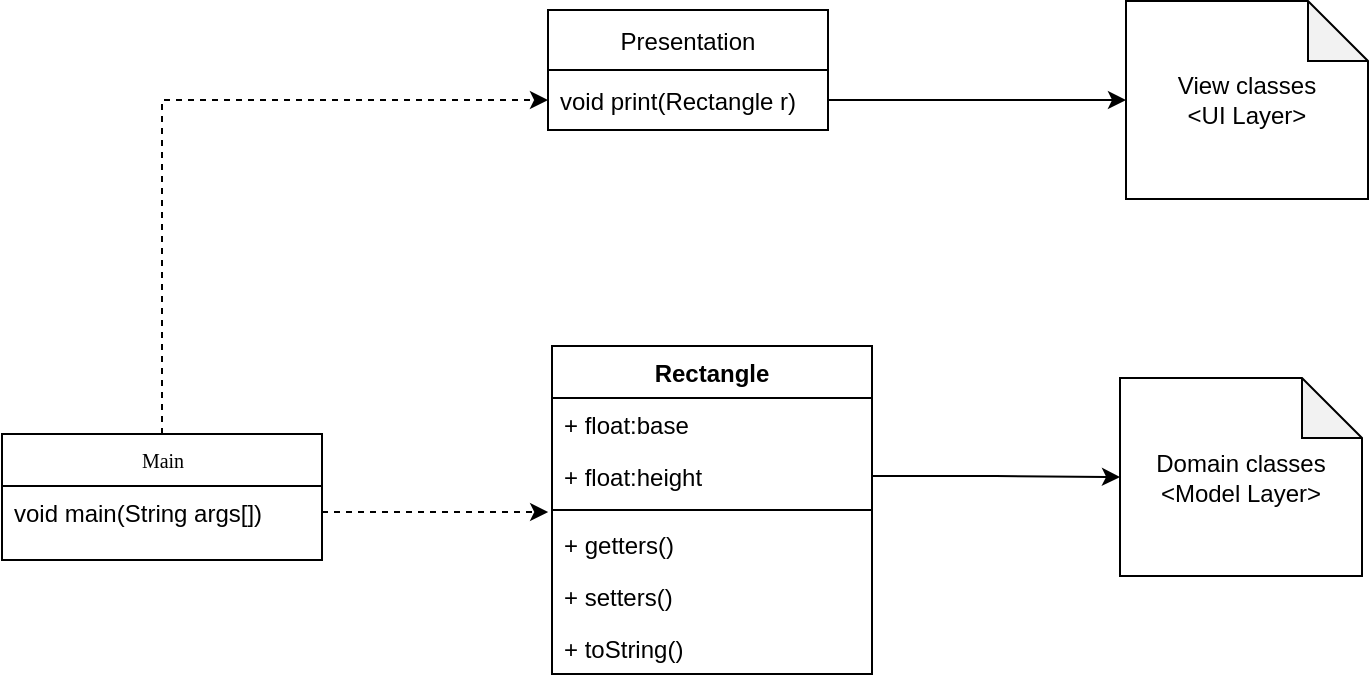 <mxfile version="16.2.6" type="device"><diagram name="Page-1" id="c4acf3e9-155e-7222-9cf6-157b1a14988f"><mxGraphModel dx="1422" dy="794" grid="0" gridSize="10" guides="1" tooltips="1" connect="1" arrows="1" fold="1" page="1" pageScale="1" pageWidth="850" pageHeight="1100" background="none" math="0" shadow="0"><root><mxCell id="0"/><mxCell id="1" parent="0"/><mxCell id="m9jh-0AxV0okaxzxDOXs-6" style="edgeStyle=orthogonalEdgeStyle;rounded=0;orthogonalLoop=1;jettySize=auto;html=1;entryX=0;entryY=0.5;entryDx=0;entryDy=0;dashed=1;" edge="1" parent="1" source="17acba5748e5396b-30" target="m9jh-0AxV0okaxzxDOXs-4"><mxGeometry relative="1" as="geometry"/></mxCell><mxCell id="17acba5748e5396b-30" value="Main" style="swimlane;html=1;fontStyle=0;childLayout=stackLayout;horizontal=1;startSize=26;fillColor=none;horizontalStack=0;resizeParent=1;resizeLast=0;collapsible=1;marginBottom=0;swimlaneFillColor=#ffffff;rounded=0;shadow=0;comic=0;labelBackgroundColor=none;strokeWidth=1;fontFamily=Verdana;fontSize=10;align=center;" parent="1" vertex="1"><mxGeometry x="54" y="341" width="160" height="63" as="geometry"/></mxCell><mxCell id="17acba5748e5396b-33" value="void main(String args[])" style="text;html=1;strokeColor=none;fillColor=none;align=left;verticalAlign=top;spacingLeft=4;spacingRight=4;whiteSpace=wrap;overflow=hidden;rotatable=0;points=[[0,0.5],[1,0.5]];portConstraint=eastwest;" parent="17acba5748e5396b-30" vertex="1"><mxGeometry y="26" width="160" height="26" as="geometry"/></mxCell><mxCell id="m9jh-0AxV0okaxzxDOXs-1" value="Presentation" style="swimlane;fontStyle=0;childLayout=stackLayout;horizontal=1;startSize=30;horizontalStack=0;resizeParent=1;resizeParentMax=0;resizeLast=0;collapsible=1;marginBottom=0;" vertex="1" parent="1"><mxGeometry x="327" y="129" width="140" height="60" as="geometry"/></mxCell><mxCell id="m9jh-0AxV0okaxzxDOXs-4" value="void print(Rectangle r)" style="text;strokeColor=none;fillColor=none;align=left;verticalAlign=middle;spacingLeft=4;spacingRight=4;overflow=hidden;points=[[0,0.5],[1,0.5]];portConstraint=eastwest;rotatable=0;" vertex="1" parent="m9jh-0AxV0okaxzxDOXs-1"><mxGeometry y="30" width="140" height="30" as="geometry"/></mxCell><mxCell id="m9jh-0AxV0okaxzxDOXs-9" value="Rectangle" style="swimlane;fontStyle=1;align=center;verticalAlign=top;childLayout=stackLayout;horizontal=1;startSize=26;horizontalStack=0;resizeParent=1;resizeParentMax=0;resizeLast=0;collapsible=1;marginBottom=0;" vertex="1" parent="1"><mxGeometry x="329" y="297" width="160" height="164" as="geometry"/></mxCell><mxCell id="m9jh-0AxV0okaxzxDOXs-10" value="+ float:base" style="text;strokeColor=none;fillColor=none;align=left;verticalAlign=top;spacingLeft=4;spacingRight=4;overflow=hidden;rotatable=0;points=[[0,0.5],[1,0.5]];portConstraint=eastwest;" vertex="1" parent="m9jh-0AxV0okaxzxDOXs-9"><mxGeometry y="26" width="160" height="26" as="geometry"/></mxCell><mxCell id="m9jh-0AxV0okaxzxDOXs-13" value="+ float:height" style="text;strokeColor=none;fillColor=none;align=left;verticalAlign=top;spacingLeft=4;spacingRight=4;overflow=hidden;rotatable=0;points=[[0,0.5],[1,0.5]];portConstraint=eastwest;" vertex="1" parent="m9jh-0AxV0okaxzxDOXs-9"><mxGeometry y="52" width="160" height="26" as="geometry"/></mxCell><mxCell id="m9jh-0AxV0okaxzxDOXs-11" value="" style="line;strokeWidth=1;fillColor=none;align=left;verticalAlign=middle;spacingTop=-1;spacingLeft=3;spacingRight=3;rotatable=0;labelPosition=right;points=[];portConstraint=eastwest;" vertex="1" parent="m9jh-0AxV0okaxzxDOXs-9"><mxGeometry y="78" width="160" height="8" as="geometry"/></mxCell><mxCell id="m9jh-0AxV0okaxzxDOXs-12" value="+ getters()" style="text;strokeColor=none;fillColor=none;align=left;verticalAlign=top;spacingLeft=4;spacingRight=4;overflow=hidden;rotatable=0;points=[[0,0.5],[1,0.5]];portConstraint=eastwest;" vertex="1" parent="m9jh-0AxV0okaxzxDOXs-9"><mxGeometry y="86" width="160" height="26" as="geometry"/></mxCell><mxCell id="m9jh-0AxV0okaxzxDOXs-15" value="+ setters()" style="text;strokeColor=none;fillColor=none;align=left;verticalAlign=top;spacingLeft=4;spacingRight=4;overflow=hidden;rotatable=0;points=[[0,0.5],[1,0.5]];portConstraint=eastwest;" vertex="1" parent="m9jh-0AxV0okaxzxDOXs-9"><mxGeometry y="112" width="160" height="26" as="geometry"/></mxCell><mxCell id="m9jh-0AxV0okaxzxDOXs-14" value="+ toString()" style="text;strokeColor=none;fillColor=none;align=left;verticalAlign=top;spacingLeft=4;spacingRight=4;overflow=hidden;rotatable=0;points=[[0,0.5],[1,0.5]];portConstraint=eastwest;" vertex="1" parent="m9jh-0AxV0okaxzxDOXs-9"><mxGeometry y="138" width="160" height="26" as="geometry"/></mxCell><mxCell id="m9jh-0AxV0okaxzxDOXs-17" style="edgeStyle=orthogonalEdgeStyle;rounded=0;orthogonalLoop=1;jettySize=auto;html=1;entryX=-0.012;entryY=-0.115;entryDx=0;entryDy=0;entryPerimeter=0;dashed=1;" edge="1" parent="1" source="17acba5748e5396b-33" target="m9jh-0AxV0okaxzxDOXs-12"><mxGeometry relative="1" as="geometry"/></mxCell><mxCell id="m9jh-0AxV0okaxzxDOXs-19" style="edgeStyle=orthogonalEdgeStyle;rounded=0;orthogonalLoop=1;jettySize=auto;html=1;" edge="1" parent="1" source="m9jh-0AxV0okaxzxDOXs-13" target="m9jh-0AxV0okaxzxDOXs-21"><mxGeometry relative="1" as="geometry"><mxPoint x="627.72" y="362.65" as="targetPoint"/></mxGeometry></mxCell><mxCell id="m9jh-0AxV0okaxzxDOXs-21" value="Domain classes&lt;br&gt;&amp;lt;Model Layer&amp;gt;" style="shape=note;whiteSpace=wrap;html=1;backgroundOutline=1;darkOpacity=0.05;" vertex="1" parent="1"><mxGeometry x="613" y="313" width="121" height="99" as="geometry"/></mxCell><mxCell id="m9jh-0AxV0okaxzxDOXs-24" value="View classes&lt;br&gt;&amp;lt;UI Layer&amp;gt;" style="shape=note;whiteSpace=wrap;html=1;backgroundOutline=1;darkOpacity=0.05;" vertex="1" parent="1"><mxGeometry x="616" y="124.5" width="121" height="99" as="geometry"/></mxCell><mxCell id="m9jh-0AxV0okaxzxDOXs-25" style="edgeStyle=orthogonalEdgeStyle;rounded=0;orthogonalLoop=1;jettySize=auto;html=1;" edge="1" parent="1" source="m9jh-0AxV0okaxzxDOXs-4" target="m9jh-0AxV0okaxzxDOXs-24"><mxGeometry relative="1" as="geometry"/></mxCell></root></mxGraphModel></diagram></mxfile>